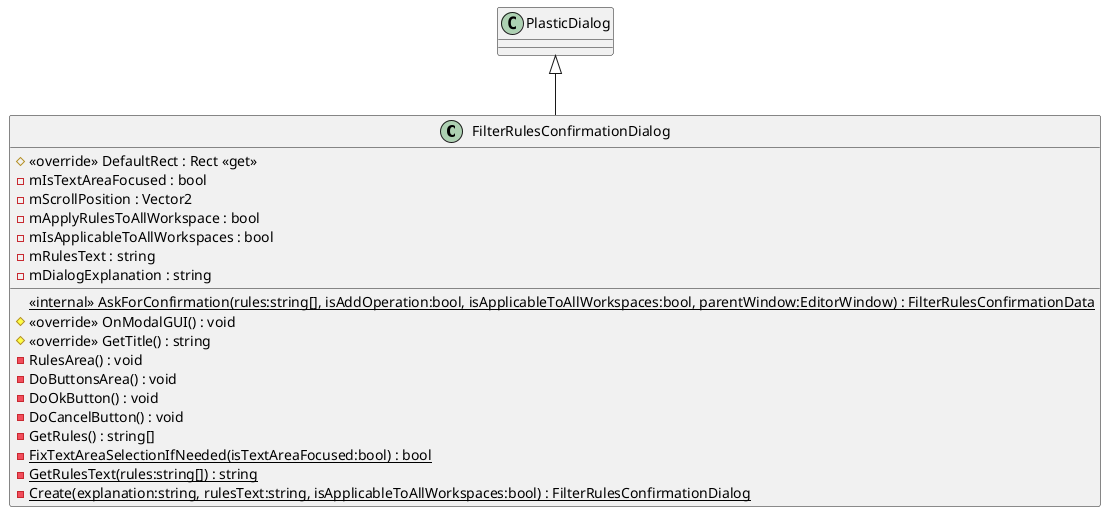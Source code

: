 @startuml
class FilterRulesConfirmationDialog {
    # <<override>> DefaultRect : Rect <<get>>
    <<internal>> {static} AskForConfirmation(rules:string[], isAddOperation:bool, isApplicableToAllWorkspaces:bool, parentWindow:EditorWindow) : FilterRulesConfirmationData
    # <<override>> OnModalGUI() : void
    # <<override>> GetTitle() : string
    - RulesArea() : void
    - DoButtonsArea() : void
    - DoOkButton() : void
    - DoCancelButton() : void
    - GetRules() : string[]
    {static} - FixTextAreaSelectionIfNeeded(isTextAreaFocused:bool) : bool
    {static} - GetRulesText(rules:string[]) : string
    {static} - Create(explanation:string, rulesText:string, isApplicableToAllWorkspaces:bool) : FilterRulesConfirmationDialog
    - mIsTextAreaFocused : bool
    - mScrollPosition : Vector2
    - mApplyRulesToAllWorkspace : bool
    - mIsApplicableToAllWorkspaces : bool
    - mRulesText : string
    - mDialogExplanation : string
}
PlasticDialog <|-- FilterRulesConfirmationDialog
@enduml
